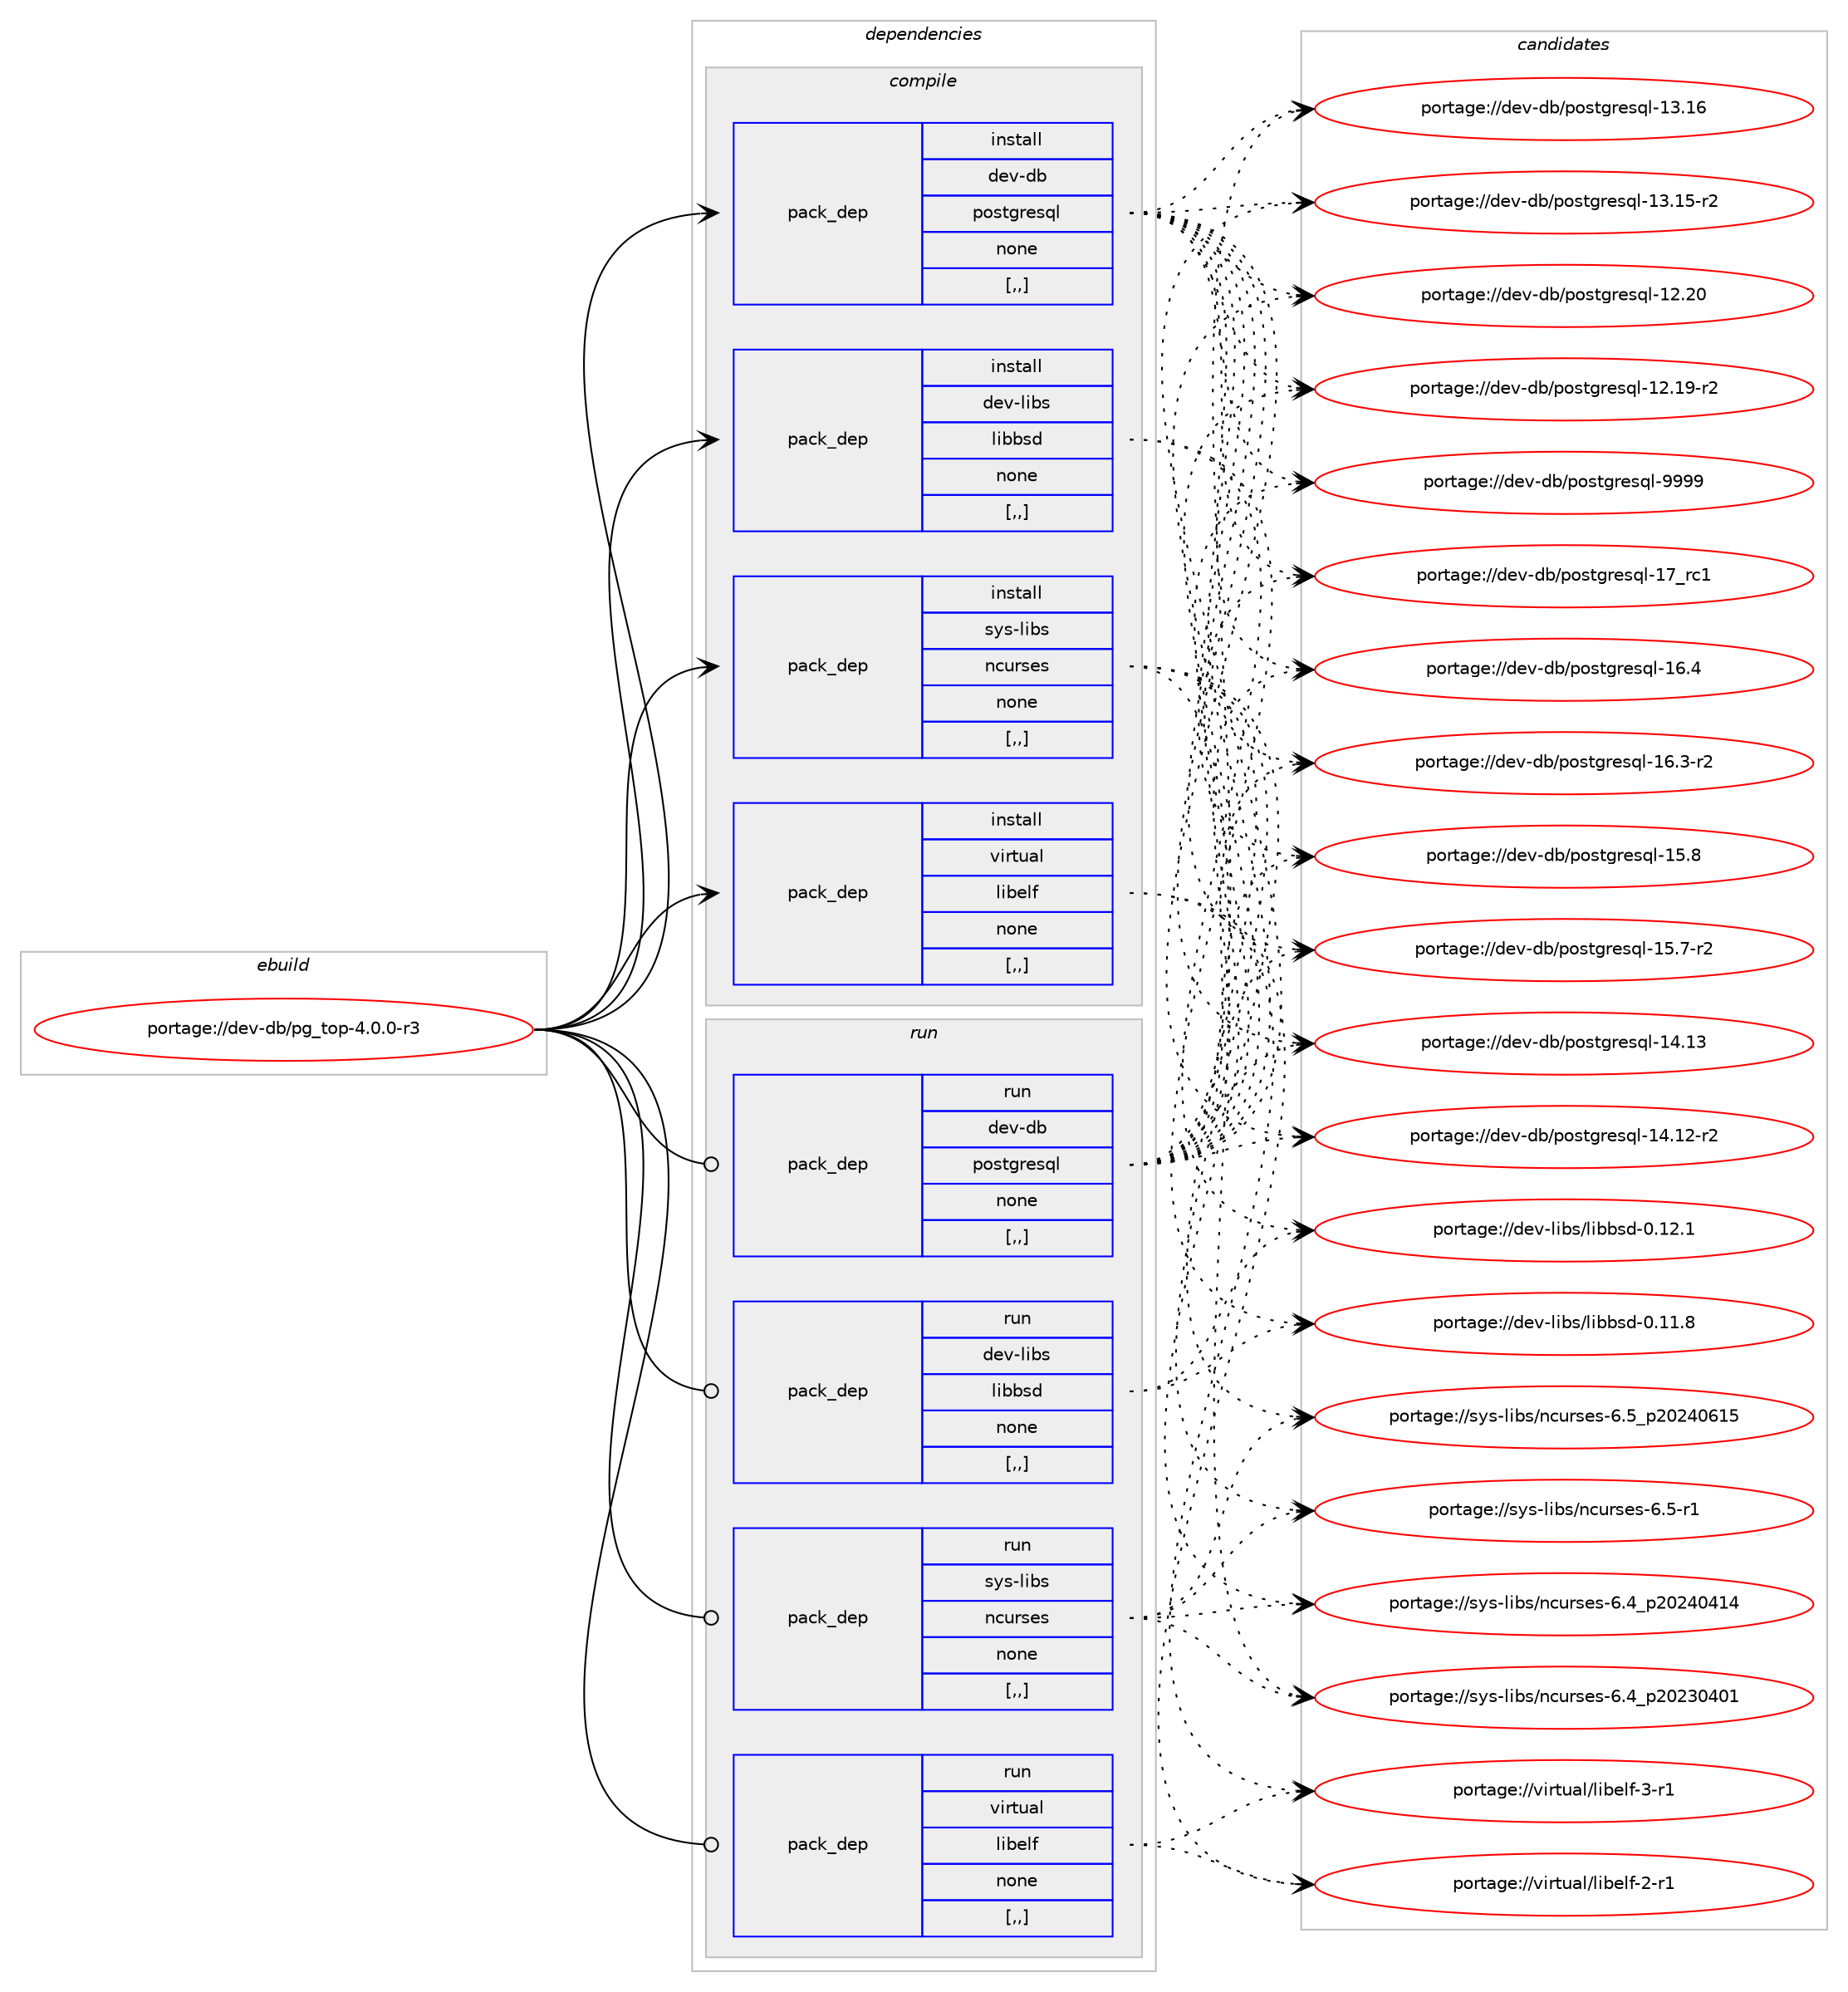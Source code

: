 digraph prolog {

# *************
# Graph options
# *************

newrank=true;
concentrate=true;
compound=true;
graph [rankdir=LR,fontname=Helvetica,fontsize=10,ranksep=1.5];#, ranksep=2.5, nodesep=0.2];
edge  [arrowhead=vee];
node  [fontname=Helvetica,fontsize=10];

# **********
# The ebuild
# **********

subgraph cluster_leftcol {
color=gray;
label=<<i>ebuild</i>>;
id [label="portage://dev-db/pg_top-4.0.0-r3", color=red, width=4, href="../dev-db/pg_top-4.0.0-r3.svg"];
}

# ****************
# The dependencies
# ****************

subgraph cluster_midcol {
color=gray;
label=<<i>dependencies</i>>;
subgraph cluster_compile {
fillcolor="#eeeeee";
style=filled;
label=<<i>compile</i>>;
subgraph pack409793 {
dependency562152 [label=<<TABLE BORDER="0" CELLBORDER="1" CELLSPACING="0" CELLPADDING="4" WIDTH="220"><TR><TD ROWSPAN="6" CELLPADDING="30">pack_dep</TD></TR><TR><TD WIDTH="110">install</TD></TR><TR><TD>dev-db</TD></TR><TR><TD>postgresql</TD></TR><TR><TD>none</TD></TR><TR><TD>[,,]</TD></TR></TABLE>>, shape=none, color=blue];
}
id:e -> dependency562152:w [weight=20,style="solid",arrowhead="vee"];
subgraph pack409794 {
dependency562153 [label=<<TABLE BORDER="0" CELLBORDER="1" CELLSPACING="0" CELLPADDING="4" WIDTH="220"><TR><TD ROWSPAN="6" CELLPADDING="30">pack_dep</TD></TR><TR><TD WIDTH="110">install</TD></TR><TR><TD>dev-libs</TD></TR><TR><TD>libbsd</TD></TR><TR><TD>none</TD></TR><TR><TD>[,,]</TD></TR></TABLE>>, shape=none, color=blue];
}
id:e -> dependency562153:w [weight=20,style="solid",arrowhead="vee"];
subgraph pack409795 {
dependency562154 [label=<<TABLE BORDER="0" CELLBORDER="1" CELLSPACING="0" CELLPADDING="4" WIDTH="220"><TR><TD ROWSPAN="6" CELLPADDING="30">pack_dep</TD></TR><TR><TD WIDTH="110">install</TD></TR><TR><TD>sys-libs</TD></TR><TR><TD>ncurses</TD></TR><TR><TD>none</TD></TR><TR><TD>[,,]</TD></TR></TABLE>>, shape=none, color=blue];
}
id:e -> dependency562154:w [weight=20,style="solid",arrowhead="vee"];
subgraph pack409796 {
dependency562155 [label=<<TABLE BORDER="0" CELLBORDER="1" CELLSPACING="0" CELLPADDING="4" WIDTH="220"><TR><TD ROWSPAN="6" CELLPADDING="30">pack_dep</TD></TR><TR><TD WIDTH="110">install</TD></TR><TR><TD>virtual</TD></TR><TR><TD>libelf</TD></TR><TR><TD>none</TD></TR><TR><TD>[,,]</TD></TR></TABLE>>, shape=none, color=blue];
}
id:e -> dependency562155:w [weight=20,style="solid",arrowhead="vee"];
}
subgraph cluster_compileandrun {
fillcolor="#eeeeee";
style=filled;
label=<<i>compile and run</i>>;
}
subgraph cluster_run {
fillcolor="#eeeeee";
style=filled;
label=<<i>run</i>>;
subgraph pack409797 {
dependency562156 [label=<<TABLE BORDER="0" CELLBORDER="1" CELLSPACING="0" CELLPADDING="4" WIDTH="220"><TR><TD ROWSPAN="6" CELLPADDING="30">pack_dep</TD></TR><TR><TD WIDTH="110">run</TD></TR><TR><TD>dev-db</TD></TR><TR><TD>postgresql</TD></TR><TR><TD>none</TD></TR><TR><TD>[,,]</TD></TR></TABLE>>, shape=none, color=blue];
}
id:e -> dependency562156:w [weight=20,style="solid",arrowhead="odot"];
subgraph pack409798 {
dependency562157 [label=<<TABLE BORDER="0" CELLBORDER="1" CELLSPACING="0" CELLPADDING="4" WIDTH="220"><TR><TD ROWSPAN="6" CELLPADDING="30">pack_dep</TD></TR><TR><TD WIDTH="110">run</TD></TR><TR><TD>dev-libs</TD></TR><TR><TD>libbsd</TD></TR><TR><TD>none</TD></TR><TR><TD>[,,]</TD></TR></TABLE>>, shape=none, color=blue];
}
id:e -> dependency562157:w [weight=20,style="solid",arrowhead="odot"];
subgraph pack409799 {
dependency562158 [label=<<TABLE BORDER="0" CELLBORDER="1" CELLSPACING="0" CELLPADDING="4" WIDTH="220"><TR><TD ROWSPAN="6" CELLPADDING="30">pack_dep</TD></TR><TR><TD WIDTH="110">run</TD></TR><TR><TD>sys-libs</TD></TR><TR><TD>ncurses</TD></TR><TR><TD>none</TD></TR><TR><TD>[,,]</TD></TR></TABLE>>, shape=none, color=blue];
}
id:e -> dependency562158:w [weight=20,style="solid",arrowhead="odot"];
subgraph pack409800 {
dependency562159 [label=<<TABLE BORDER="0" CELLBORDER="1" CELLSPACING="0" CELLPADDING="4" WIDTH="220"><TR><TD ROWSPAN="6" CELLPADDING="30">pack_dep</TD></TR><TR><TD WIDTH="110">run</TD></TR><TR><TD>virtual</TD></TR><TR><TD>libelf</TD></TR><TR><TD>none</TD></TR><TR><TD>[,,]</TD></TR></TABLE>>, shape=none, color=blue];
}
id:e -> dependency562159:w [weight=20,style="solid",arrowhead="odot"];
}
}

# **************
# The candidates
# **************

subgraph cluster_choices {
rank=same;
color=gray;
label=<<i>candidates</i>>;

subgraph choice409793 {
color=black;
nodesep=1;
choice1001011184510098471121111151161031141011151131084557575757 [label="portage://dev-db/postgresql-9999", color=red, width=4,href="../dev-db/postgresql-9999.svg"];
choice100101118451009847112111115116103114101115113108454955951149949 [label="portage://dev-db/postgresql-17_rc1", color=red, width=4,href="../dev-db/postgresql-17_rc1.svg"];
choice1001011184510098471121111151161031141011151131084549544652 [label="portage://dev-db/postgresql-16.4", color=red, width=4,href="../dev-db/postgresql-16.4.svg"];
choice10010111845100984711211111511610311410111511310845495446514511450 [label="portage://dev-db/postgresql-16.3-r2", color=red, width=4,href="../dev-db/postgresql-16.3-r2.svg"];
choice1001011184510098471121111151161031141011151131084549534656 [label="portage://dev-db/postgresql-15.8", color=red, width=4,href="../dev-db/postgresql-15.8.svg"];
choice10010111845100984711211111511610311410111511310845495346554511450 [label="portage://dev-db/postgresql-15.7-r2", color=red, width=4,href="../dev-db/postgresql-15.7-r2.svg"];
choice100101118451009847112111115116103114101115113108454952464951 [label="portage://dev-db/postgresql-14.13", color=red, width=4,href="../dev-db/postgresql-14.13.svg"];
choice1001011184510098471121111151161031141011151131084549524649504511450 [label="portage://dev-db/postgresql-14.12-r2", color=red, width=4,href="../dev-db/postgresql-14.12-r2.svg"];
choice100101118451009847112111115116103114101115113108454951464954 [label="portage://dev-db/postgresql-13.16", color=red, width=4,href="../dev-db/postgresql-13.16.svg"];
choice1001011184510098471121111151161031141011151131084549514649534511450 [label="portage://dev-db/postgresql-13.15-r2", color=red, width=4,href="../dev-db/postgresql-13.15-r2.svg"];
choice100101118451009847112111115116103114101115113108454950465048 [label="portage://dev-db/postgresql-12.20", color=red, width=4,href="../dev-db/postgresql-12.20.svg"];
choice1001011184510098471121111151161031141011151131084549504649574511450 [label="portage://dev-db/postgresql-12.19-r2", color=red, width=4,href="../dev-db/postgresql-12.19-r2.svg"];
dependency562152:e -> choice1001011184510098471121111151161031141011151131084557575757:w [style=dotted,weight="100"];
dependency562152:e -> choice100101118451009847112111115116103114101115113108454955951149949:w [style=dotted,weight="100"];
dependency562152:e -> choice1001011184510098471121111151161031141011151131084549544652:w [style=dotted,weight="100"];
dependency562152:e -> choice10010111845100984711211111511610311410111511310845495446514511450:w [style=dotted,weight="100"];
dependency562152:e -> choice1001011184510098471121111151161031141011151131084549534656:w [style=dotted,weight="100"];
dependency562152:e -> choice10010111845100984711211111511610311410111511310845495346554511450:w [style=dotted,weight="100"];
dependency562152:e -> choice100101118451009847112111115116103114101115113108454952464951:w [style=dotted,weight="100"];
dependency562152:e -> choice1001011184510098471121111151161031141011151131084549524649504511450:w [style=dotted,weight="100"];
dependency562152:e -> choice100101118451009847112111115116103114101115113108454951464954:w [style=dotted,weight="100"];
dependency562152:e -> choice1001011184510098471121111151161031141011151131084549514649534511450:w [style=dotted,weight="100"];
dependency562152:e -> choice100101118451009847112111115116103114101115113108454950465048:w [style=dotted,weight="100"];
dependency562152:e -> choice1001011184510098471121111151161031141011151131084549504649574511450:w [style=dotted,weight="100"];
}
subgraph choice409794 {
color=black;
nodesep=1;
choice100101118451081059811547108105989811510045484649504649 [label="portage://dev-libs/libbsd-0.12.1", color=red, width=4,href="../dev-libs/libbsd-0.12.1.svg"];
choice100101118451081059811547108105989811510045484649494656 [label="portage://dev-libs/libbsd-0.11.8", color=red, width=4,href="../dev-libs/libbsd-0.11.8.svg"];
dependency562153:e -> choice100101118451081059811547108105989811510045484649504649:w [style=dotted,weight="100"];
dependency562153:e -> choice100101118451081059811547108105989811510045484649494656:w [style=dotted,weight="100"];
}
subgraph choice409795 {
color=black;
nodesep=1;
choice1151211154510810598115471109911711411510111545544653951125048505248544953 [label="portage://sys-libs/ncurses-6.5_p20240615", color=red, width=4,href="../sys-libs/ncurses-6.5_p20240615.svg"];
choice11512111545108105981154711099117114115101115455446534511449 [label="portage://sys-libs/ncurses-6.5-r1", color=red, width=4,href="../sys-libs/ncurses-6.5-r1.svg"];
choice1151211154510810598115471109911711411510111545544652951125048505248524952 [label="portage://sys-libs/ncurses-6.4_p20240414", color=red, width=4,href="../sys-libs/ncurses-6.4_p20240414.svg"];
choice1151211154510810598115471109911711411510111545544652951125048505148524849 [label="portage://sys-libs/ncurses-6.4_p20230401", color=red, width=4,href="../sys-libs/ncurses-6.4_p20230401.svg"];
dependency562154:e -> choice1151211154510810598115471109911711411510111545544653951125048505248544953:w [style=dotted,weight="100"];
dependency562154:e -> choice11512111545108105981154711099117114115101115455446534511449:w [style=dotted,weight="100"];
dependency562154:e -> choice1151211154510810598115471109911711411510111545544652951125048505248524952:w [style=dotted,weight="100"];
dependency562154:e -> choice1151211154510810598115471109911711411510111545544652951125048505148524849:w [style=dotted,weight="100"];
}
subgraph choice409796 {
color=black;
nodesep=1;
choice11810511411611797108471081059810110810245514511449 [label="portage://virtual/libelf-3-r1", color=red, width=4,href="../virtual/libelf-3-r1.svg"];
choice11810511411611797108471081059810110810245504511449 [label="portage://virtual/libelf-2-r1", color=red, width=4,href="../virtual/libelf-2-r1.svg"];
dependency562155:e -> choice11810511411611797108471081059810110810245514511449:w [style=dotted,weight="100"];
dependency562155:e -> choice11810511411611797108471081059810110810245504511449:w [style=dotted,weight="100"];
}
subgraph choice409797 {
color=black;
nodesep=1;
choice1001011184510098471121111151161031141011151131084557575757 [label="portage://dev-db/postgresql-9999", color=red, width=4,href="../dev-db/postgresql-9999.svg"];
choice100101118451009847112111115116103114101115113108454955951149949 [label="portage://dev-db/postgresql-17_rc1", color=red, width=4,href="../dev-db/postgresql-17_rc1.svg"];
choice1001011184510098471121111151161031141011151131084549544652 [label="portage://dev-db/postgresql-16.4", color=red, width=4,href="../dev-db/postgresql-16.4.svg"];
choice10010111845100984711211111511610311410111511310845495446514511450 [label="portage://dev-db/postgresql-16.3-r2", color=red, width=4,href="../dev-db/postgresql-16.3-r2.svg"];
choice1001011184510098471121111151161031141011151131084549534656 [label="portage://dev-db/postgresql-15.8", color=red, width=4,href="../dev-db/postgresql-15.8.svg"];
choice10010111845100984711211111511610311410111511310845495346554511450 [label="portage://dev-db/postgresql-15.7-r2", color=red, width=4,href="../dev-db/postgresql-15.7-r2.svg"];
choice100101118451009847112111115116103114101115113108454952464951 [label="portage://dev-db/postgresql-14.13", color=red, width=4,href="../dev-db/postgresql-14.13.svg"];
choice1001011184510098471121111151161031141011151131084549524649504511450 [label="portage://dev-db/postgresql-14.12-r2", color=red, width=4,href="../dev-db/postgresql-14.12-r2.svg"];
choice100101118451009847112111115116103114101115113108454951464954 [label="portage://dev-db/postgresql-13.16", color=red, width=4,href="../dev-db/postgresql-13.16.svg"];
choice1001011184510098471121111151161031141011151131084549514649534511450 [label="portage://dev-db/postgresql-13.15-r2", color=red, width=4,href="../dev-db/postgresql-13.15-r2.svg"];
choice100101118451009847112111115116103114101115113108454950465048 [label="portage://dev-db/postgresql-12.20", color=red, width=4,href="../dev-db/postgresql-12.20.svg"];
choice1001011184510098471121111151161031141011151131084549504649574511450 [label="portage://dev-db/postgresql-12.19-r2", color=red, width=4,href="../dev-db/postgresql-12.19-r2.svg"];
dependency562156:e -> choice1001011184510098471121111151161031141011151131084557575757:w [style=dotted,weight="100"];
dependency562156:e -> choice100101118451009847112111115116103114101115113108454955951149949:w [style=dotted,weight="100"];
dependency562156:e -> choice1001011184510098471121111151161031141011151131084549544652:w [style=dotted,weight="100"];
dependency562156:e -> choice10010111845100984711211111511610311410111511310845495446514511450:w [style=dotted,weight="100"];
dependency562156:e -> choice1001011184510098471121111151161031141011151131084549534656:w [style=dotted,weight="100"];
dependency562156:e -> choice10010111845100984711211111511610311410111511310845495346554511450:w [style=dotted,weight="100"];
dependency562156:e -> choice100101118451009847112111115116103114101115113108454952464951:w [style=dotted,weight="100"];
dependency562156:e -> choice1001011184510098471121111151161031141011151131084549524649504511450:w [style=dotted,weight="100"];
dependency562156:e -> choice100101118451009847112111115116103114101115113108454951464954:w [style=dotted,weight="100"];
dependency562156:e -> choice1001011184510098471121111151161031141011151131084549514649534511450:w [style=dotted,weight="100"];
dependency562156:e -> choice100101118451009847112111115116103114101115113108454950465048:w [style=dotted,weight="100"];
dependency562156:e -> choice1001011184510098471121111151161031141011151131084549504649574511450:w [style=dotted,weight="100"];
}
subgraph choice409798 {
color=black;
nodesep=1;
choice100101118451081059811547108105989811510045484649504649 [label="portage://dev-libs/libbsd-0.12.1", color=red, width=4,href="../dev-libs/libbsd-0.12.1.svg"];
choice100101118451081059811547108105989811510045484649494656 [label="portage://dev-libs/libbsd-0.11.8", color=red, width=4,href="../dev-libs/libbsd-0.11.8.svg"];
dependency562157:e -> choice100101118451081059811547108105989811510045484649504649:w [style=dotted,weight="100"];
dependency562157:e -> choice100101118451081059811547108105989811510045484649494656:w [style=dotted,weight="100"];
}
subgraph choice409799 {
color=black;
nodesep=1;
choice1151211154510810598115471109911711411510111545544653951125048505248544953 [label="portage://sys-libs/ncurses-6.5_p20240615", color=red, width=4,href="../sys-libs/ncurses-6.5_p20240615.svg"];
choice11512111545108105981154711099117114115101115455446534511449 [label="portage://sys-libs/ncurses-6.5-r1", color=red, width=4,href="../sys-libs/ncurses-6.5-r1.svg"];
choice1151211154510810598115471109911711411510111545544652951125048505248524952 [label="portage://sys-libs/ncurses-6.4_p20240414", color=red, width=4,href="../sys-libs/ncurses-6.4_p20240414.svg"];
choice1151211154510810598115471109911711411510111545544652951125048505148524849 [label="portage://sys-libs/ncurses-6.4_p20230401", color=red, width=4,href="../sys-libs/ncurses-6.4_p20230401.svg"];
dependency562158:e -> choice1151211154510810598115471109911711411510111545544653951125048505248544953:w [style=dotted,weight="100"];
dependency562158:e -> choice11512111545108105981154711099117114115101115455446534511449:w [style=dotted,weight="100"];
dependency562158:e -> choice1151211154510810598115471109911711411510111545544652951125048505248524952:w [style=dotted,weight="100"];
dependency562158:e -> choice1151211154510810598115471109911711411510111545544652951125048505148524849:w [style=dotted,weight="100"];
}
subgraph choice409800 {
color=black;
nodesep=1;
choice11810511411611797108471081059810110810245514511449 [label="portage://virtual/libelf-3-r1", color=red, width=4,href="../virtual/libelf-3-r1.svg"];
choice11810511411611797108471081059810110810245504511449 [label="portage://virtual/libelf-2-r1", color=red, width=4,href="../virtual/libelf-2-r1.svg"];
dependency562159:e -> choice11810511411611797108471081059810110810245514511449:w [style=dotted,weight="100"];
dependency562159:e -> choice11810511411611797108471081059810110810245504511449:w [style=dotted,weight="100"];
}
}

}
